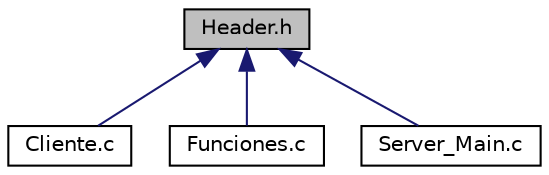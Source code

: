 digraph "Header.h"
{
  edge [fontname="Helvetica",fontsize="10",labelfontname="Helvetica",labelfontsize="10"];
  node [fontname="Helvetica",fontsize="10",shape=record];
  Node1 [label="Header.h",height=0.2,width=0.4,color="black", fillcolor="grey75", style="filled", fontcolor="black"];
  Node1 -> Node2 [dir="back",color="midnightblue",fontsize="10",style="solid",fontname="Helvetica"];
  Node2 [label="Cliente.c",height=0.2,width=0.4,color="black", fillcolor="white", style="filled",URL="$Cliente_8c.html"];
  Node1 -> Node3 [dir="back",color="midnightblue",fontsize="10",style="solid",fontname="Helvetica"];
  Node3 [label="Funciones.c",height=0.2,width=0.4,color="black", fillcolor="white", style="filled",URL="$Funciones_8c.html"];
  Node1 -> Node4 [dir="back",color="midnightblue",fontsize="10",style="solid",fontname="Helvetica"];
  Node4 [label="Server_Main.c",height=0.2,width=0.4,color="black", fillcolor="white", style="filled",URL="$Server__Main_8c.html"];
}
